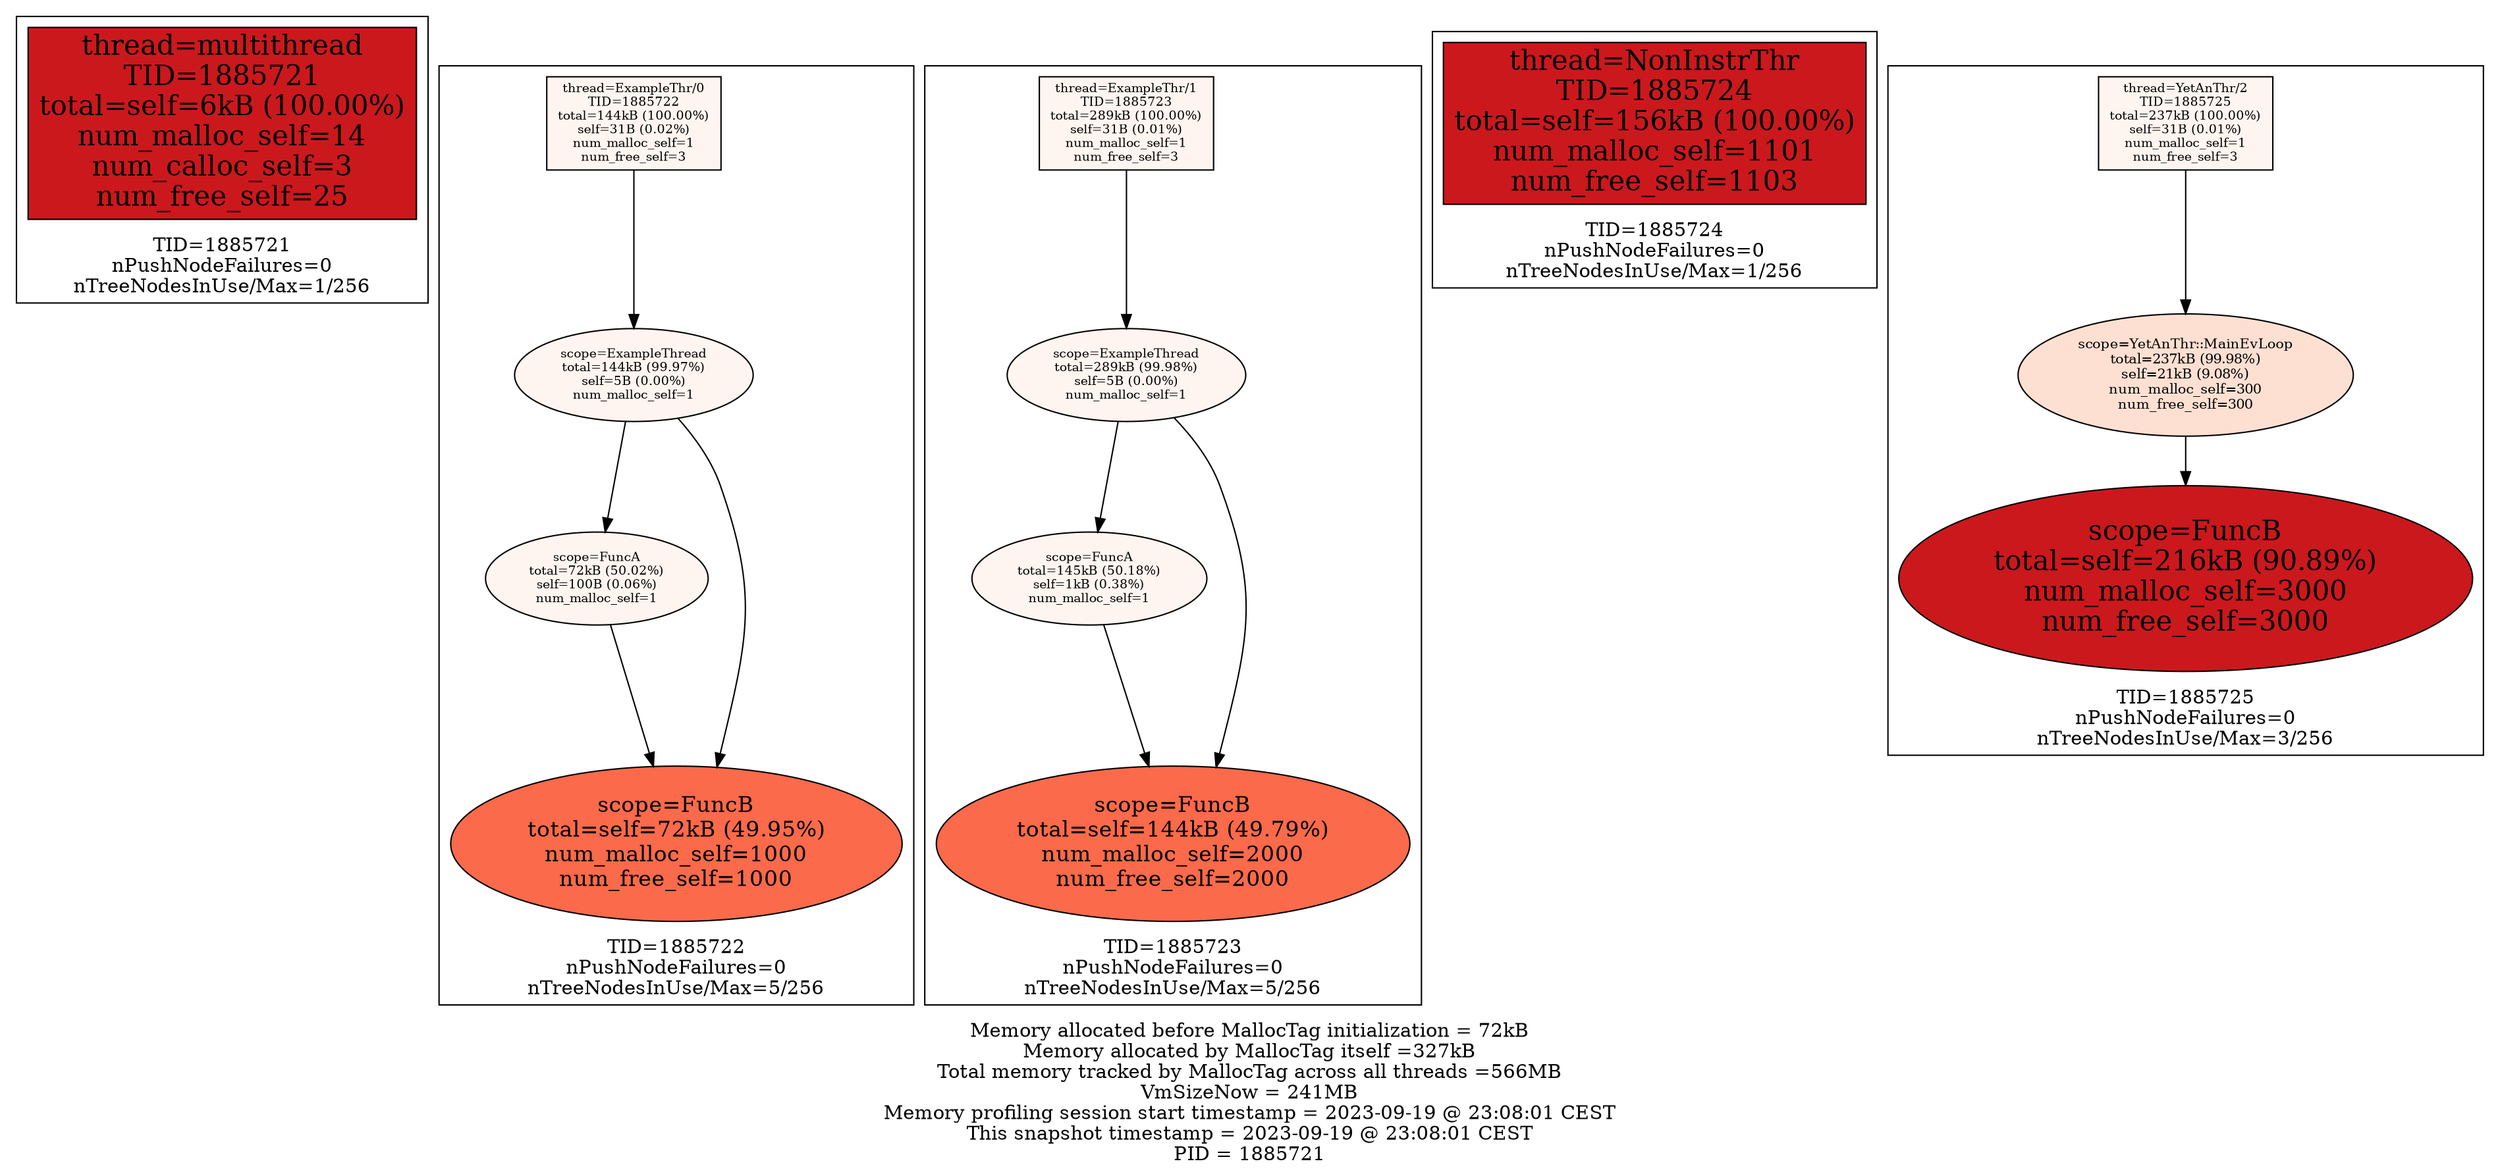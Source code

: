digraph MallocTree {
 node [colorscheme=reds9 style=filled]
 subgraph cluster_TID1885721 {
  node [colorscheme=reds9 style=filled]
  labelloc="b"
  label="TID=1885721\nnPushNodeFailures=0\nnTreeNodesInUse/Max=1/256\n"
  "1885721_multithread" [label="thread=multithread\nTID=1885721\ntotal=self=6kB (100.00%)\nnum_malloc_self=14\nnum_calloc_self=3\nnum_free_self=25" shape=box fillcolor=7 fontsize=20]
 }

 subgraph cluster_TID1885722 {
  node [colorscheme=reds9 style=filled]
  labelloc="b"
  label="TID=1885722\nnPushNodeFailures=0\nnTreeNodesInUse/Max=5/256\n"
  "1885722_ExampleThr/0" [label="thread=ExampleThr/0\nTID=1885722\ntotal=144kB (100.00%)\nself=31B (0.02%)\nnum_malloc_self=1\nnum_free_self=3" shape=box fillcolor=1 fontsize=9]
  "1885722_ExampleThr/0" -> "1885722_ExampleThread"
  "1885722_ExampleThread" [label="scope=ExampleThread\ntotal=144kB (99.97%)\nself=5B (0.00%)\nnum_malloc_self=1" fillcolor=1 fontsize=9]
  "1885722_ExampleThread" -> "1885722_FuncA"
  "1885722_ExampleThread" -> "1885722_FuncB"
  "1885722_FuncA" [label="scope=FuncA\ntotal=72kB (50.02%)\nself=100B (0.06%)\nnum_malloc_self=1" fillcolor=1 fontsize=9]
  "1885722_FuncA" -> "1885722_FuncB"
  "1885722_FuncB" [label="scope=FuncB\ntotal=self=72kB (49.95%)\nnum_malloc_self=1000\nnum_free_self=1000" fillcolor=5 fontsize=16]
  "1885722_FuncB" [label="scope=FuncB\ntotal=self=72kB (49.95%)\nnum_malloc_self=1000\nnum_free_self=1000" fillcolor=5 fontsize=16]
 }

 subgraph cluster_TID1885723 {
  node [colorscheme=reds9 style=filled]
  labelloc="b"
  label="TID=1885723\nnPushNodeFailures=0\nnTreeNodesInUse/Max=5/256\n"
  "1885723_ExampleThr/1" [label="thread=ExampleThr/1\nTID=1885723\ntotal=289kB (100.00%)\nself=31B (0.01%)\nnum_malloc_self=1\nnum_free_self=3" shape=box fillcolor=1 fontsize=9]
  "1885723_ExampleThr/1" -> "1885723_ExampleThread"
  "1885723_ExampleThread" [label="scope=ExampleThread\ntotal=289kB (99.98%)\nself=5B (0.00%)\nnum_malloc_self=1" fillcolor=1 fontsize=9]
  "1885723_ExampleThread" -> "1885723_FuncA"
  "1885723_ExampleThread" -> "1885723_FuncB"
  "1885723_FuncA" [label="scope=FuncA\ntotal=145kB (50.18%)\nself=1kB (0.38%)\nnum_malloc_self=1" fillcolor=1 fontsize=9]
  "1885723_FuncA" -> "1885723_FuncB"
  "1885723_FuncB" [label="scope=FuncB\ntotal=self=144kB (49.79%)\nnum_malloc_self=2000\nnum_free_self=2000" fillcolor=5 fontsize=16]
  "1885723_FuncB" [label="scope=FuncB\ntotal=self=144kB (49.79%)\nnum_malloc_self=2000\nnum_free_self=2000" fillcolor=5 fontsize=16]
 }

 subgraph cluster_TID1885724 {
  node [colorscheme=reds9 style=filled]
  labelloc="b"
  label="TID=1885724\nnPushNodeFailures=0\nnTreeNodesInUse/Max=1/256\n"
  "1885724_NonInstrThr" [label="thread=NonInstrThr\nTID=1885724\ntotal=self=156kB (100.00%)\nnum_malloc_self=1101\nnum_free_self=1103" shape=box fillcolor=7 fontsize=20]
 }

 subgraph cluster_TID1885725 {
  node [colorscheme=reds9 style=filled]
  labelloc="b"
  label="TID=1885725\nnPushNodeFailures=0\nnTreeNodesInUse/Max=3/256\n"
  "1885725_YetAnThr/2" [label="thread=YetAnThr/2\nTID=1885725\ntotal=237kB (100.00%)\nself=31B (0.01%)\nnum_malloc_self=1\nnum_free_self=3" shape=box fillcolor=1 fontsize=9]
  "1885725_YetAnThr/2" -> "1885725_YetAnThr::MainEvLoop"
  "1885725_YetAnThr::MainEvLoop" [label="scope=YetAnThr::MainEvLoop\ntotal=237kB (99.98%)\nself=21kB (9.08%)\nnum_malloc_self=300\nnum_free_self=300" fillcolor=2 fontsize=10]
  "1885725_YetAnThr::MainEvLoop" -> "1885725_FuncB"
  "1885725_FuncB" [label="scope=FuncB\ntotal=self=216kB (90.89%)\nnum_malloc_self=3000\nnum_free_self=3000" fillcolor=7 fontsize=20]
 }

 labelloc="b"
 label="Memory allocated before MallocTag initialization = 72kB\nMemory allocated by MallocTag itself =327kB\nTotal memory tracked by MallocTag across all threads =566MB\nVmSizeNow = 241MB\nMemory profiling session start timestamp = 2023-09-19 @ 23:08:01 CEST\nThis snapshot timestamp = 2023-09-19 @ 23:08:01 CEST\nPID = 1885721\n"
}

